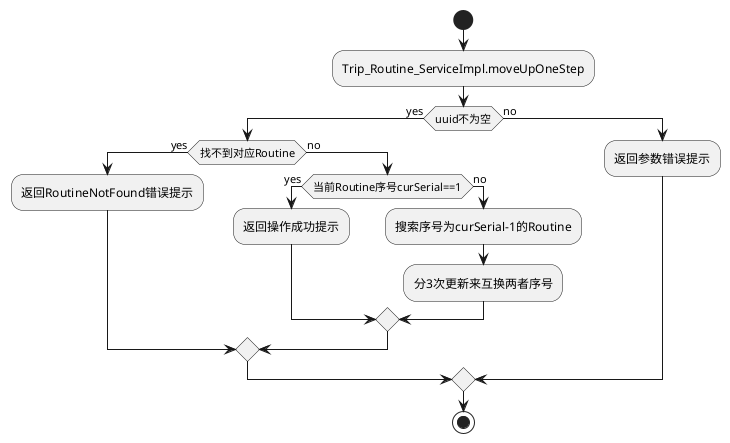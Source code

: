 @startuml
'https://plantuml.com/activity-diagram-beta

start
:Trip_Routine_ServiceImpl.moveUpOneStep;
if (uuid不为空) then (yes)
if (找不到对应Routine) then (yes)
:返回RoutineNotFound错误提示;
else (no)
if (当前Routine序号curSerial==1) then (yes)
:返回操作成功提示;
else (no)
:搜索序号为curSerial-1的Routine;
:分3次更新来互换两者序号;
endif
endif
else (no)
:返回参数错误提示;
endif
stop

@enduml
